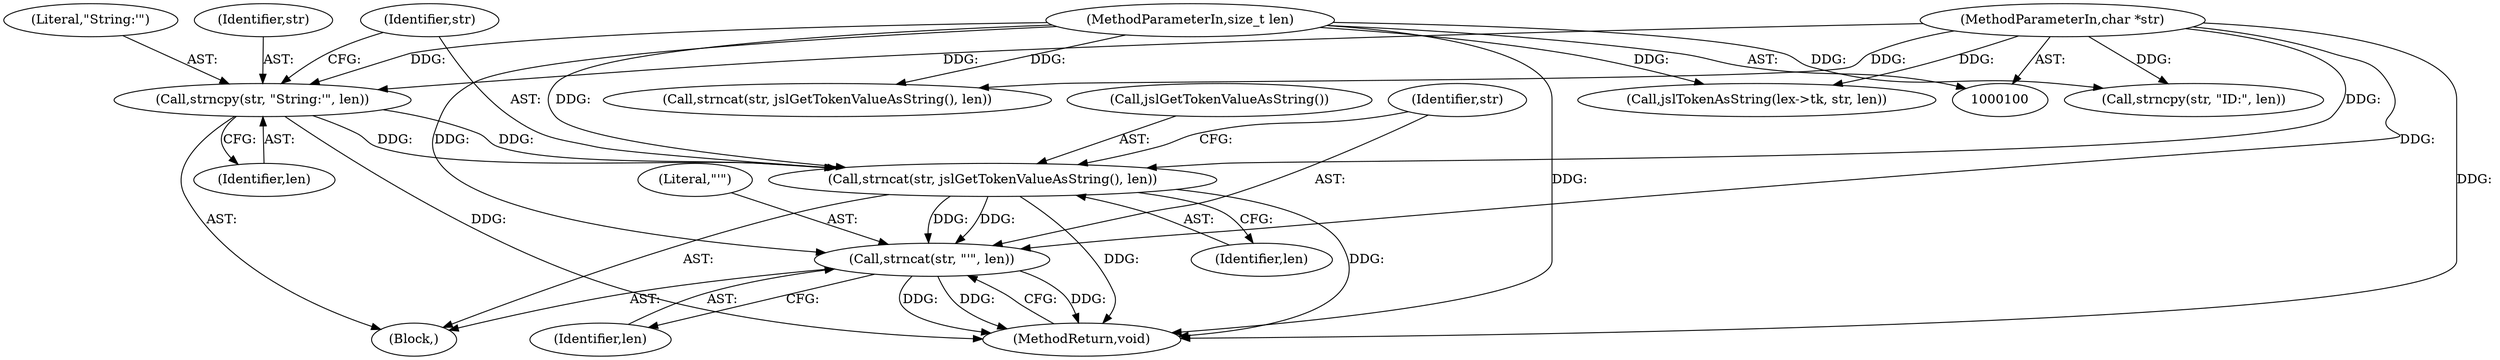 digraph "1_Espruino_0a7619875bf79877907205f6bee08465b89ff10b@API" {
"1000135" [label="(Call,strncat(str, \"'\", len))"];
"1000131" [label="(Call,strncat(str, jslGetTokenValueAsString(), len))"];
"1000127" [label="(Call,strncpy(str, \"String:'\", len))"];
"1000101" [label="(MethodParameterIn,char *str)"];
"1000102" [label="(MethodParameterIn,size_t len)"];
"1000129" [label="(Literal,\"String:'\")"];
"1000128" [label="(Identifier,str)"];
"1000101" [label="(MethodParameterIn,char *str)"];
"1000138" [label="(Identifier,len)"];
"1000146" [label="(MethodReturn,void)"];
"1000102" [label="(MethodParameterIn,size_t len)"];
"1000134" [label="(Identifier,len)"];
"1000133" [label="(Call,jslGetTokenValueAsString())"];
"1000111" [label="(Call,strncpy(str, \"ID:\", len))"];
"1000137" [label="(Literal,\"'\")"];
"1000126" [label="(Block,)"];
"1000115" [label="(Call,strncat(str, jslGetTokenValueAsString(), len))"];
"1000131" [label="(Call,strncat(str, jslGetTokenValueAsString(), len))"];
"1000127" [label="(Call,strncpy(str, \"String:'\", len))"];
"1000136" [label="(Identifier,str)"];
"1000130" [label="(Identifier,len)"];
"1000132" [label="(Identifier,str)"];
"1000135" [label="(Call,strncat(str, \"'\", len))"];
"1000140" [label="(Call,jslTokenAsString(lex->tk, str, len))"];
"1000135" -> "1000126"  [label="AST: "];
"1000135" -> "1000138"  [label="CFG: "];
"1000136" -> "1000135"  [label="AST: "];
"1000137" -> "1000135"  [label="AST: "];
"1000138" -> "1000135"  [label="AST: "];
"1000146" -> "1000135"  [label="CFG: "];
"1000135" -> "1000146"  [label="DDG: "];
"1000135" -> "1000146"  [label="DDG: "];
"1000135" -> "1000146"  [label="DDG: "];
"1000131" -> "1000135"  [label="DDG: "];
"1000131" -> "1000135"  [label="DDG: "];
"1000101" -> "1000135"  [label="DDG: "];
"1000102" -> "1000135"  [label="DDG: "];
"1000131" -> "1000126"  [label="AST: "];
"1000131" -> "1000134"  [label="CFG: "];
"1000132" -> "1000131"  [label="AST: "];
"1000133" -> "1000131"  [label="AST: "];
"1000134" -> "1000131"  [label="AST: "];
"1000136" -> "1000131"  [label="CFG: "];
"1000131" -> "1000146"  [label="DDG: "];
"1000131" -> "1000146"  [label="DDG: "];
"1000127" -> "1000131"  [label="DDG: "];
"1000127" -> "1000131"  [label="DDG: "];
"1000101" -> "1000131"  [label="DDG: "];
"1000102" -> "1000131"  [label="DDG: "];
"1000127" -> "1000126"  [label="AST: "];
"1000127" -> "1000130"  [label="CFG: "];
"1000128" -> "1000127"  [label="AST: "];
"1000129" -> "1000127"  [label="AST: "];
"1000130" -> "1000127"  [label="AST: "];
"1000132" -> "1000127"  [label="CFG: "];
"1000127" -> "1000146"  [label="DDG: "];
"1000101" -> "1000127"  [label="DDG: "];
"1000102" -> "1000127"  [label="DDG: "];
"1000101" -> "1000100"  [label="AST: "];
"1000101" -> "1000146"  [label="DDG: "];
"1000101" -> "1000111"  [label="DDG: "];
"1000101" -> "1000115"  [label="DDG: "];
"1000101" -> "1000140"  [label="DDG: "];
"1000102" -> "1000100"  [label="AST: "];
"1000102" -> "1000146"  [label="DDG: "];
"1000102" -> "1000111"  [label="DDG: "];
"1000102" -> "1000115"  [label="DDG: "];
"1000102" -> "1000140"  [label="DDG: "];
}
